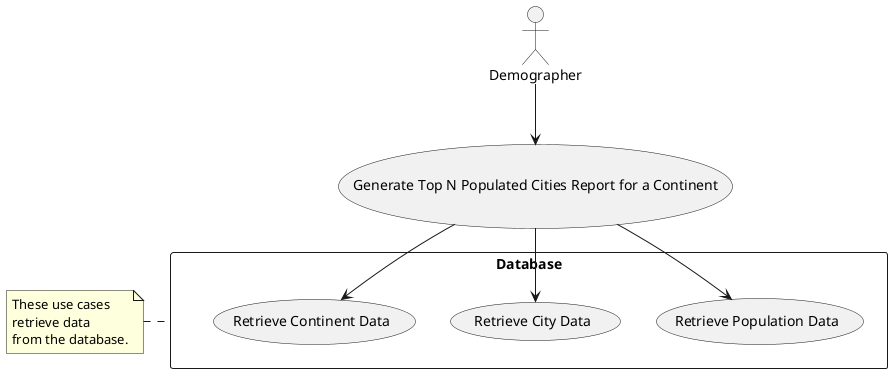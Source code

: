 @startuml Demography_Analysis_System

usecase UC19 as "Generate Top N Populated Cities Report for a Continent"

actor "Demographer" as Demographer

rectangle Database {
    usecase "Retrieve Population Data" as RetrievePopulationData
    usecase "Retrieve City Data" as RetrieveCityData
    usecase "Retrieve Continent Data" as RetrieveContinentData
}

Demographer --> UC19
UC19 --> RetrievePopulationData
UC19 --> RetrieveCityData
UC19 --> RetrieveContinentData

note left of Database : These use cases\nretrieve data\nfrom the database.

@enduml
